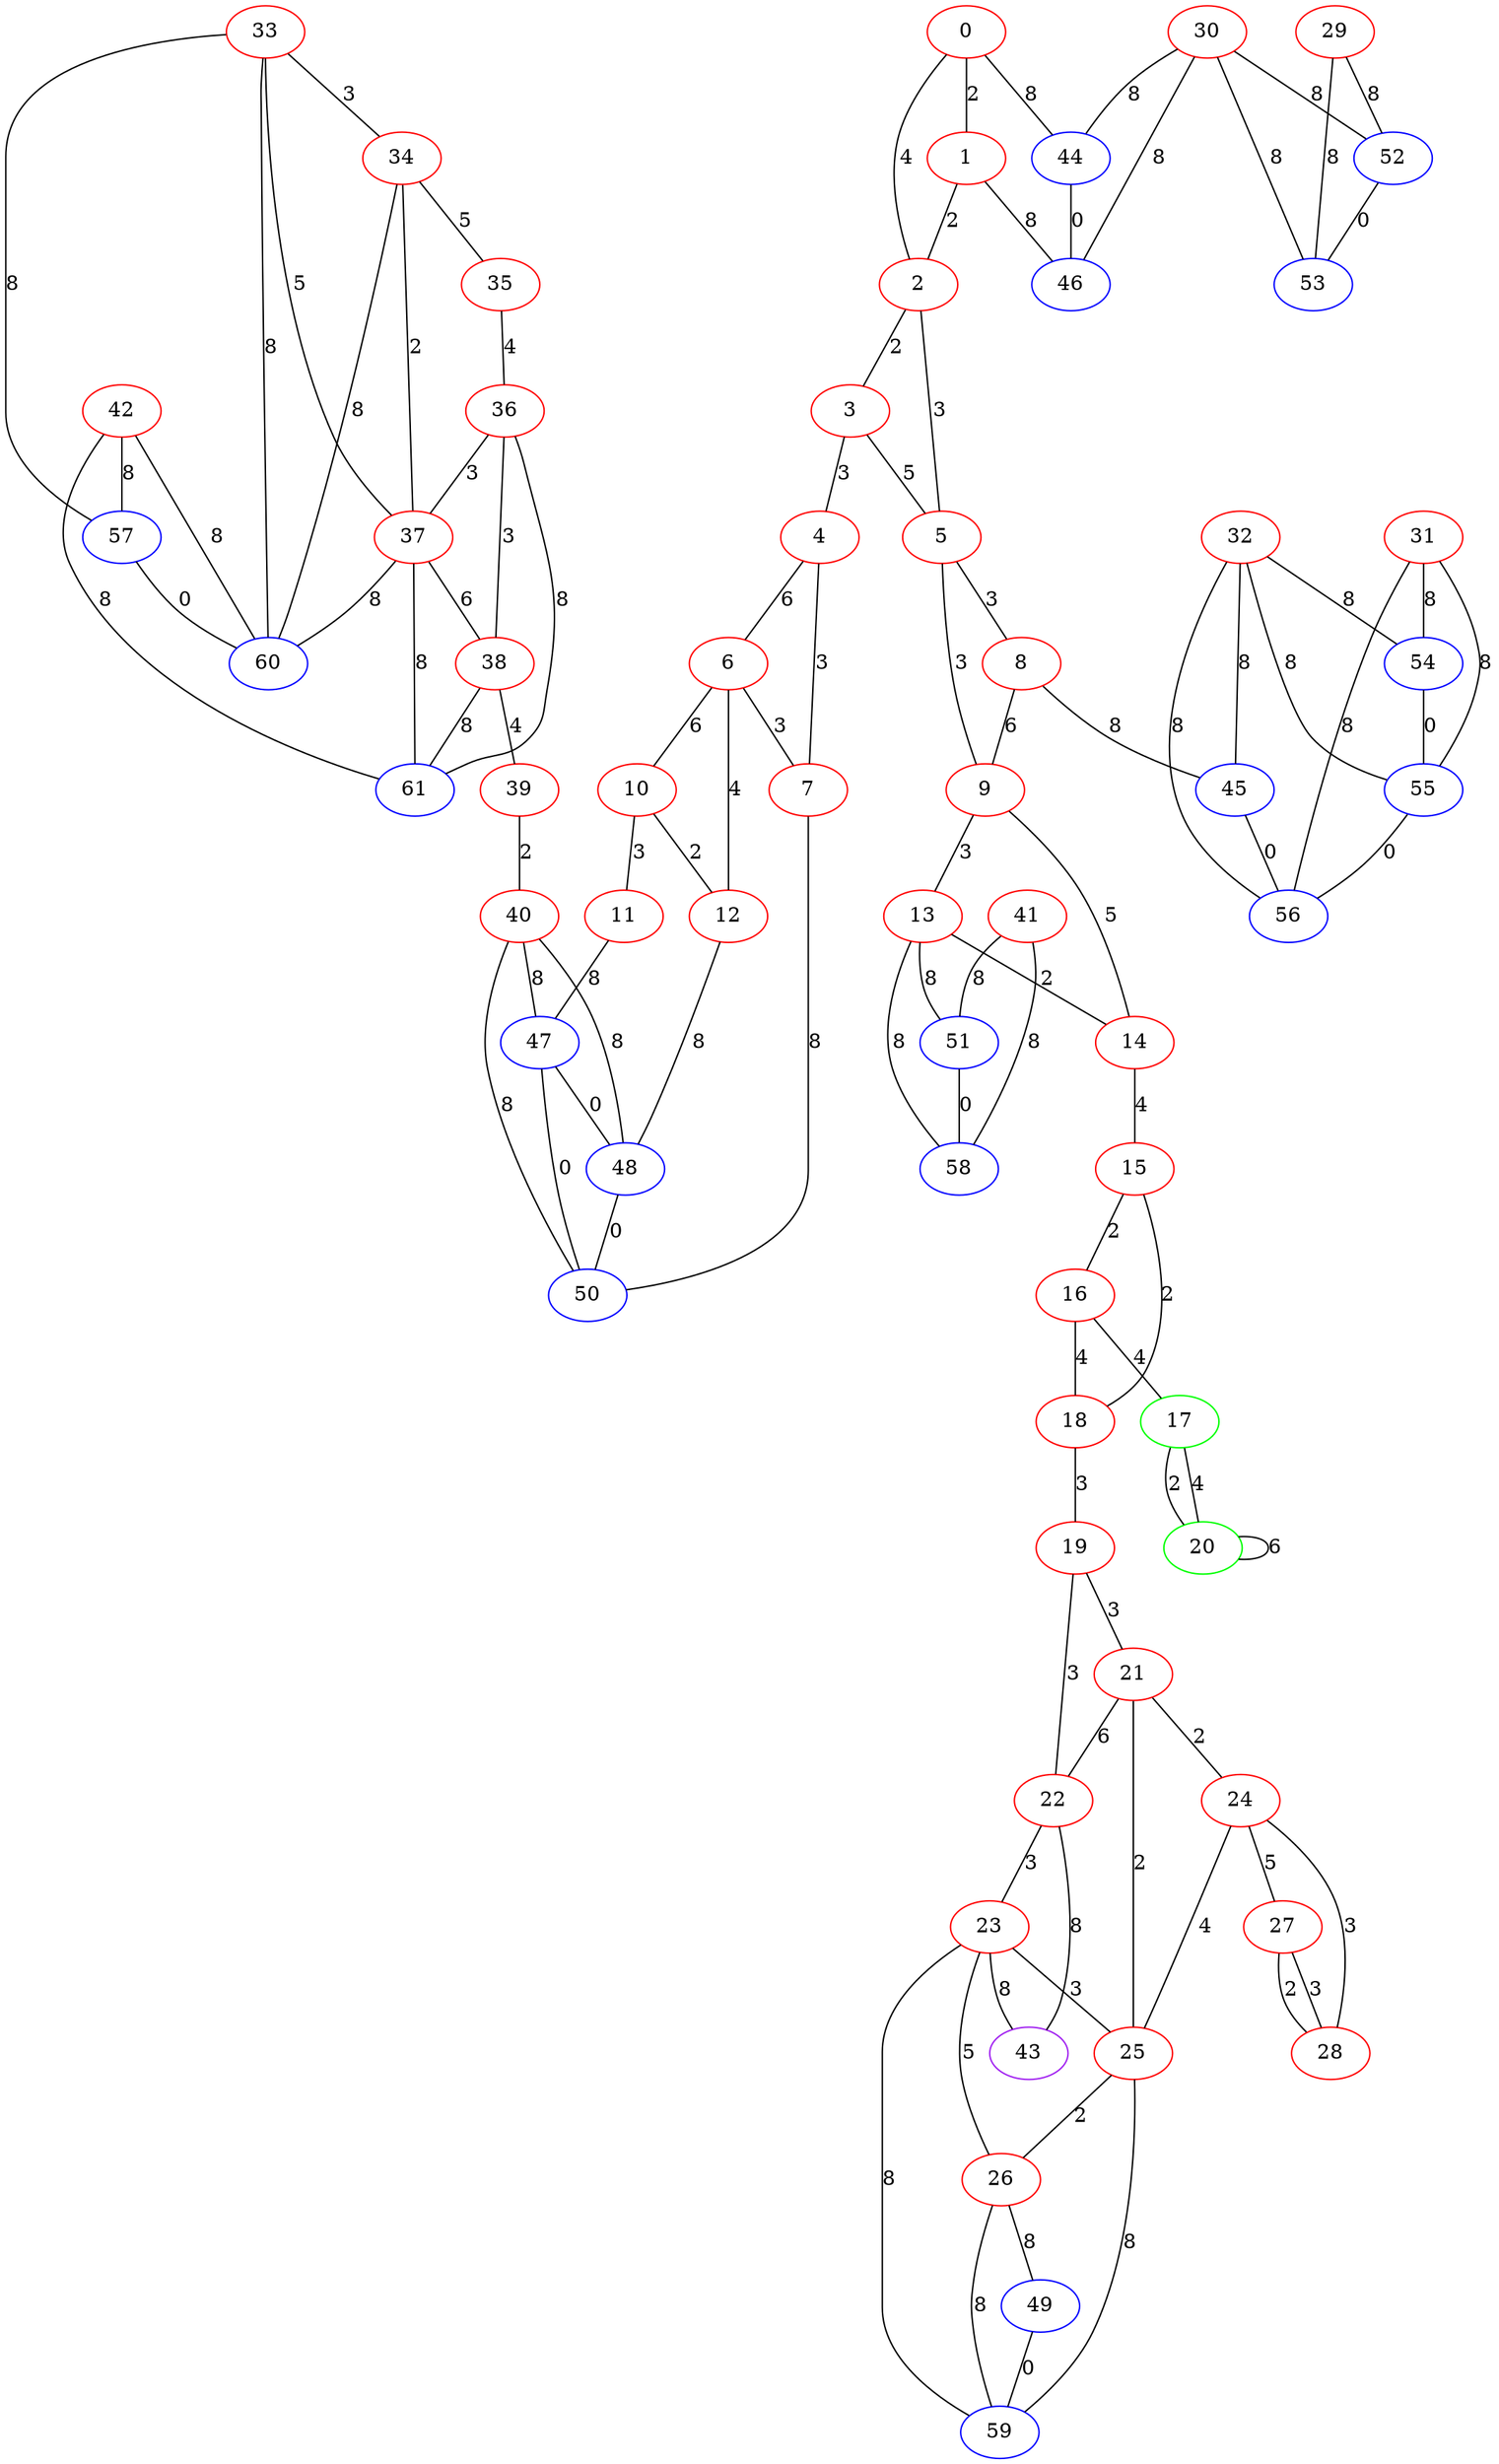 graph "" {
0 [color=red, weight=1];
1 [color=red, weight=1];
2 [color=red, weight=1];
3 [color=red, weight=1];
4 [color=red, weight=1];
5 [color=red, weight=1];
6 [color=red, weight=1];
7 [color=red, weight=1];
8 [color=red, weight=1];
9 [color=red, weight=1];
10 [color=red, weight=1];
11 [color=red, weight=1];
12 [color=red, weight=1];
13 [color=red, weight=1];
14 [color=red, weight=1];
15 [color=red, weight=1];
16 [color=red, weight=1];
17 [color=green, weight=2];
18 [color=red, weight=1];
19 [color=red, weight=1];
20 [color=green, weight=2];
21 [color=red, weight=1];
22 [color=red, weight=1];
23 [color=red, weight=1];
24 [color=red, weight=1];
25 [color=red, weight=1];
26 [color=red, weight=1];
27 [color=red, weight=1];
28 [color=red, weight=1];
29 [color=red, weight=1];
30 [color=red, weight=1];
31 [color=red, weight=1];
32 [color=red, weight=1];
33 [color=red, weight=1];
34 [color=red, weight=1];
35 [color=red, weight=1];
36 [color=red, weight=1];
37 [color=red, weight=1];
38 [color=red, weight=1];
39 [color=red, weight=1];
40 [color=red, weight=1];
41 [color=red, weight=1];
42 [color=red, weight=1];
43 [color=purple, weight=4];
44 [color=blue, weight=3];
45 [color=blue, weight=3];
46 [color=blue, weight=3];
47 [color=blue, weight=3];
48 [color=blue, weight=3];
49 [color=blue, weight=3];
50 [color=blue, weight=3];
51 [color=blue, weight=3];
52 [color=blue, weight=3];
53 [color=blue, weight=3];
54 [color=blue, weight=3];
55 [color=blue, weight=3];
56 [color=blue, weight=3];
57 [color=blue, weight=3];
58 [color=blue, weight=3];
59 [color=blue, weight=3];
60 [color=blue, weight=3];
61 [color=blue, weight=3];
0 -- 1  [key=0, label=2];
0 -- 2  [key=0, label=4];
0 -- 44  [key=0, label=8];
1 -- 2  [key=0, label=2];
1 -- 46  [key=0, label=8];
2 -- 3  [key=0, label=2];
2 -- 5  [key=0, label=3];
3 -- 4  [key=0, label=3];
3 -- 5  [key=0, label=5];
4 -- 6  [key=0, label=6];
4 -- 7  [key=0, label=3];
5 -- 8  [key=0, label=3];
5 -- 9  [key=0, label=3];
6 -- 12  [key=0, label=4];
6 -- 10  [key=0, label=6];
6 -- 7  [key=0, label=3];
7 -- 50  [key=0, label=8];
8 -- 9  [key=0, label=6];
8 -- 45  [key=0, label=8];
9 -- 14  [key=0, label=5];
9 -- 13  [key=0, label=3];
10 -- 11  [key=0, label=3];
10 -- 12  [key=0, label=2];
11 -- 47  [key=0, label=8];
12 -- 48  [key=0, label=8];
13 -- 58  [key=0, label=8];
13 -- 51  [key=0, label=8];
13 -- 14  [key=0, label=2];
14 -- 15  [key=0, label=4];
15 -- 16  [key=0, label=2];
15 -- 18  [key=0, label=2];
16 -- 17  [key=0, label=4];
16 -- 18  [key=0, label=4];
17 -- 20  [key=0, label=2];
17 -- 20  [key=1, label=4];
18 -- 19  [key=0, label=3];
19 -- 21  [key=0, label=3];
19 -- 22  [key=0, label=3];
20 -- 20  [key=0, label=6];
21 -- 24  [key=0, label=2];
21 -- 25  [key=0, label=2];
21 -- 22  [key=0, label=6];
22 -- 43  [key=0, label=8];
22 -- 23  [key=0, label=3];
23 -- 25  [key=0, label=3];
23 -- 26  [key=0, label=5];
23 -- 59  [key=0, label=8];
23 -- 43  [key=0, label=8];
24 -- 25  [key=0, label=4];
24 -- 27  [key=0, label=5];
24 -- 28  [key=0, label=3];
25 -- 26  [key=0, label=2];
25 -- 59  [key=0, label=8];
26 -- 59  [key=0, label=8];
26 -- 49  [key=0, label=8];
27 -- 28  [key=0, label=2];
27 -- 28  [key=1, label=3];
29 -- 52  [key=0, label=8];
29 -- 53  [key=0, label=8];
30 -- 44  [key=0, label=8];
30 -- 52  [key=0, label=8];
30 -- 53  [key=0, label=8];
30 -- 46  [key=0, label=8];
31 -- 56  [key=0, label=8];
31 -- 54  [key=0, label=8];
31 -- 55  [key=0, label=8];
32 -- 56  [key=0, label=8];
32 -- 45  [key=0, label=8];
32 -- 54  [key=0, label=8];
32 -- 55  [key=0, label=8];
33 -- 57  [key=0, label=8];
33 -- 34  [key=0, label=3];
33 -- 60  [key=0, label=8];
33 -- 37  [key=0, label=5];
34 -- 35  [key=0, label=5];
34 -- 60  [key=0, label=8];
34 -- 37  [key=0, label=2];
35 -- 36  [key=0, label=4];
36 -- 37  [key=0, label=3];
36 -- 38  [key=0, label=3];
36 -- 61  [key=0, label=8];
37 -- 38  [key=0, label=6];
37 -- 60  [key=0, label=8];
37 -- 61  [key=0, label=8];
38 -- 61  [key=0, label=8];
38 -- 39  [key=0, label=4];
39 -- 40  [key=0, label=2];
40 -- 48  [key=0, label=8];
40 -- 50  [key=0, label=8];
40 -- 47  [key=0, label=8];
41 -- 58  [key=0, label=8];
41 -- 51  [key=0, label=8];
42 -- 57  [key=0, label=8];
42 -- 60  [key=0, label=8];
42 -- 61  [key=0, label=8];
44 -- 46  [key=0, label=0];
45 -- 56  [key=0, label=0];
47 -- 48  [key=0, label=0];
47 -- 50  [key=0, label=0];
48 -- 50  [key=0, label=0];
49 -- 59  [key=0, label=0];
51 -- 58  [key=0, label=0];
52 -- 53  [key=0, label=0];
54 -- 55  [key=0, label=0];
55 -- 56  [key=0, label=0];
57 -- 60  [key=0, label=0];
}
